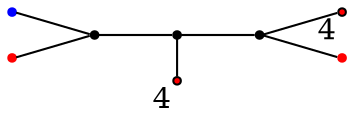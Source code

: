 graph diagram {
node [shape=point,color=black];
rankdir = LR;
subgraph subdiagram {
2 -- 1 -- 3;
}
{5,6} -- 2;
{rank=same;1 -- 4};
3 -- {8,7};
4 [fillcolor=red,xlabel=4];
5 [color=blue];
6 [color=red];
7 [color=red];
8 [fillcolor=red,xlabel=4];
}
